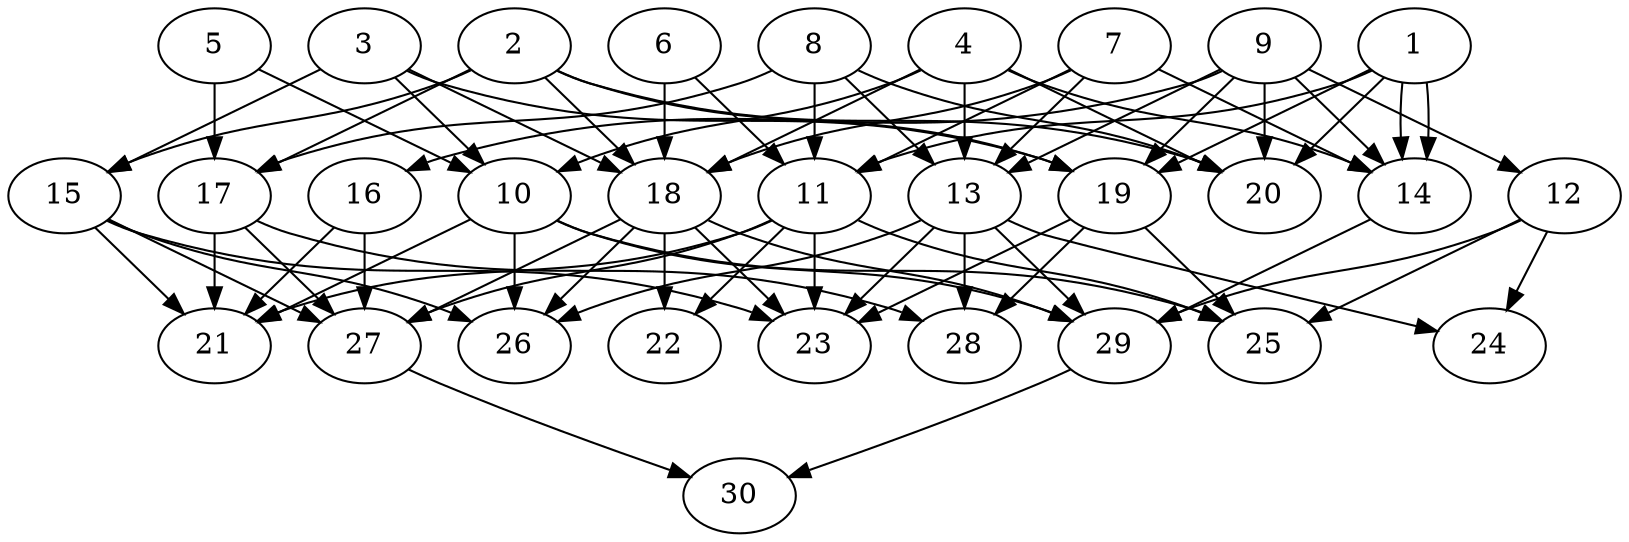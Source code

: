 // DAG automatically generated by daggen at Thu Oct  3 14:04:17 2019
// ./daggen --dot -n 30 --ccr 0.5 --fat 0.7 --regular 0.7 --density 0.5 --mindata 5242880 --maxdata 52428800 
digraph G {
  1 [size="101085184", alpha="0.11", expect_size="50542592"] 
  1 -> 11 [size ="50542592"]
  1 -> 14 [size ="50542592"]
  1 -> 14 [size ="50542592"]
  1 -> 19 [size ="50542592"]
  1 -> 20 [size ="50542592"]
  2 [size="25907200", alpha="0.05", expect_size="12953600"] 
  2 -> 15 [size ="12953600"]
  2 -> 17 [size ="12953600"]
  2 -> 18 [size ="12953600"]
  2 -> 19 [size ="12953600"]
  2 -> 20 [size ="12953600"]
  3 [size="48660480", alpha="0.01", expect_size="24330240"] 
  3 -> 10 [size ="24330240"]
  3 -> 15 [size ="24330240"]
  3 -> 18 [size ="24330240"]
  3 -> 19 [size ="24330240"]
  4 [size="75272192", alpha="0.13", expect_size="37636096"] 
  4 -> 10 [size ="37636096"]
  4 -> 13 [size ="37636096"]
  4 -> 14 [size ="37636096"]
  4 -> 18 [size ="37636096"]
  4 -> 20 [size ="37636096"]
  5 [size="74512384", alpha="0.17", expect_size="37256192"] 
  5 -> 10 [size ="37256192"]
  5 -> 17 [size ="37256192"]
  6 [size="51134464", alpha="0.10", expect_size="25567232"] 
  6 -> 11 [size ="25567232"]
  6 -> 18 [size ="25567232"]
  7 [size="24092672", alpha="0.01", expect_size="12046336"] 
  7 -> 11 [size ="12046336"]
  7 -> 13 [size ="12046336"]
  7 -> 14 [size ="12046336"]
  7 -> 18 [size ="12046336"]
  8 [size="54577152", alpha="0.01", expect_size="27288576"] 
  8 -> 11 [size ="27288576"]
  8 -> 13 [size ="27288576"]
  8 -> 17 [size ="27288576"]
  8 -> 20 [size ="27288576"]
  9 [size="72431616", alpha="0.02", expect_size="36215808"] 
  9 -> 12 [size ="36215808"]
  9 -> 13 [size ="36215808"]
  9 -> 14 [size ="36215808"]
  9 -> 16 [size ="36215808"]
  9 -> 19 [size ="36215808"]
  9 -> 20 [size ="36215808"]
  10 [size="15931392", alpha="0.11", expect_size="7965696"] 
  10 -> 21 [size ="7965696"]
  10 -> 25 [size ="7965696"]
  10 -> 26 [size ="7965696"]
  10 -> 29 [size ="7965696"]
  11 [size="45340672", alpha="0.11", expect_size="22670336"] 
  11 -> 21 [size ="22670336"]
  11 -> 22 [size ="22670336"]
  11 -> 23 [size ="22670336"]
  11 -> 25 [size ="22670336"]
  11 -> 27 [size ="22670336"]
  12 [size="98859008", alpha="0.15", expect_size="49429504"] 
  12 -> 24 [size ="49429504"]
  12 -> 25 [size ="49429504"]
  12 -> 29 [size ="49429504"]
  13 [size="29544448", alpha="0.10", expect_size="14772224"] 
  13 -> 23 [size ="14772224"]
  13 -> 24 [size ="14772224"]
  13 -> 26 [size ="14772224"]
  13 -> 28 [size ="14772224"]
  13 -> 29 [size ="14772224"]
  14 [size="35780608", alpha="0.15", expect_size="17890304"] 
  14 -> 29 [size ="17890304"]
  15 [size="94896128", alpha="0.18", expect_size="47448064"] 
  15 -> 21 [size ="47448064"]
  15 -> 23 [size ="47448064"]
  15 -> 26 [size ="47448064"]
  15 -> 27 [size ="47448064"]
  16 [size="80076800", alpha="0.10", expect_size="40038400"] 
  16 -> 21 [size ="40038400"]
  16 -> 27 [size ="40038400"]
  17 [size="33286144", alpha="0.13", expect_size="16643072"] 
  17 -> 21 [size ="16643072"]
  17 -> 27 [size ="16643072"]
  17 -> 28 [size ="16643072"]
  18 [size="37541888", alpha="0.11", expect_size="18770944"] 
  18 -> 22 [size ="18770944"]
  18 -> 23 [size ="18770944"]
  18 -> 26 [size ="18770944"]
  18 -> 27 [size ="18770944"]
  18 -> 29 [size ="18770944"]
  19 [size="41621504", alpha="0.19", expect_size="20810752"] 
  19 -> 23 [size ="20810752"]
  19 -> 25 [size ="20810752"]
  19 -> 28 [size ="20810752"]
  20 [size="52623360", alpha="0.02", expect_size="26311680"] 
  21 [size="11472896", alpha="0.03", expect_size="5736448"] 
  22 [size="62459904", alpha="0.08", expect_size="31229952"] 
  23 [size="39202816", alpha="0.01", expect_size="19601408"] 
  24 [size="87570432", alpha="0.08", expect_size="43785216"] 
  25 [size="61976576", alpha="0.09", expect_size="30988288"] 
  26 [size="50923520", alpha="0.18", expect_size="25461760"] 
  27 [size="96661504", alpha="0.09", expect_size="48330752"] 
  27 -> 30 [size ="48330752"]
  28 [size="63889408", alpha="0.11", expect_size="31944704"] 
  29 [size="19865600", alpha="0.05", expect_size="9932800"] 
  29 -> 30 [size ="9932800"]
  30 [size="16101376", alpha="0.00", expect_size="8050688"] 
}
